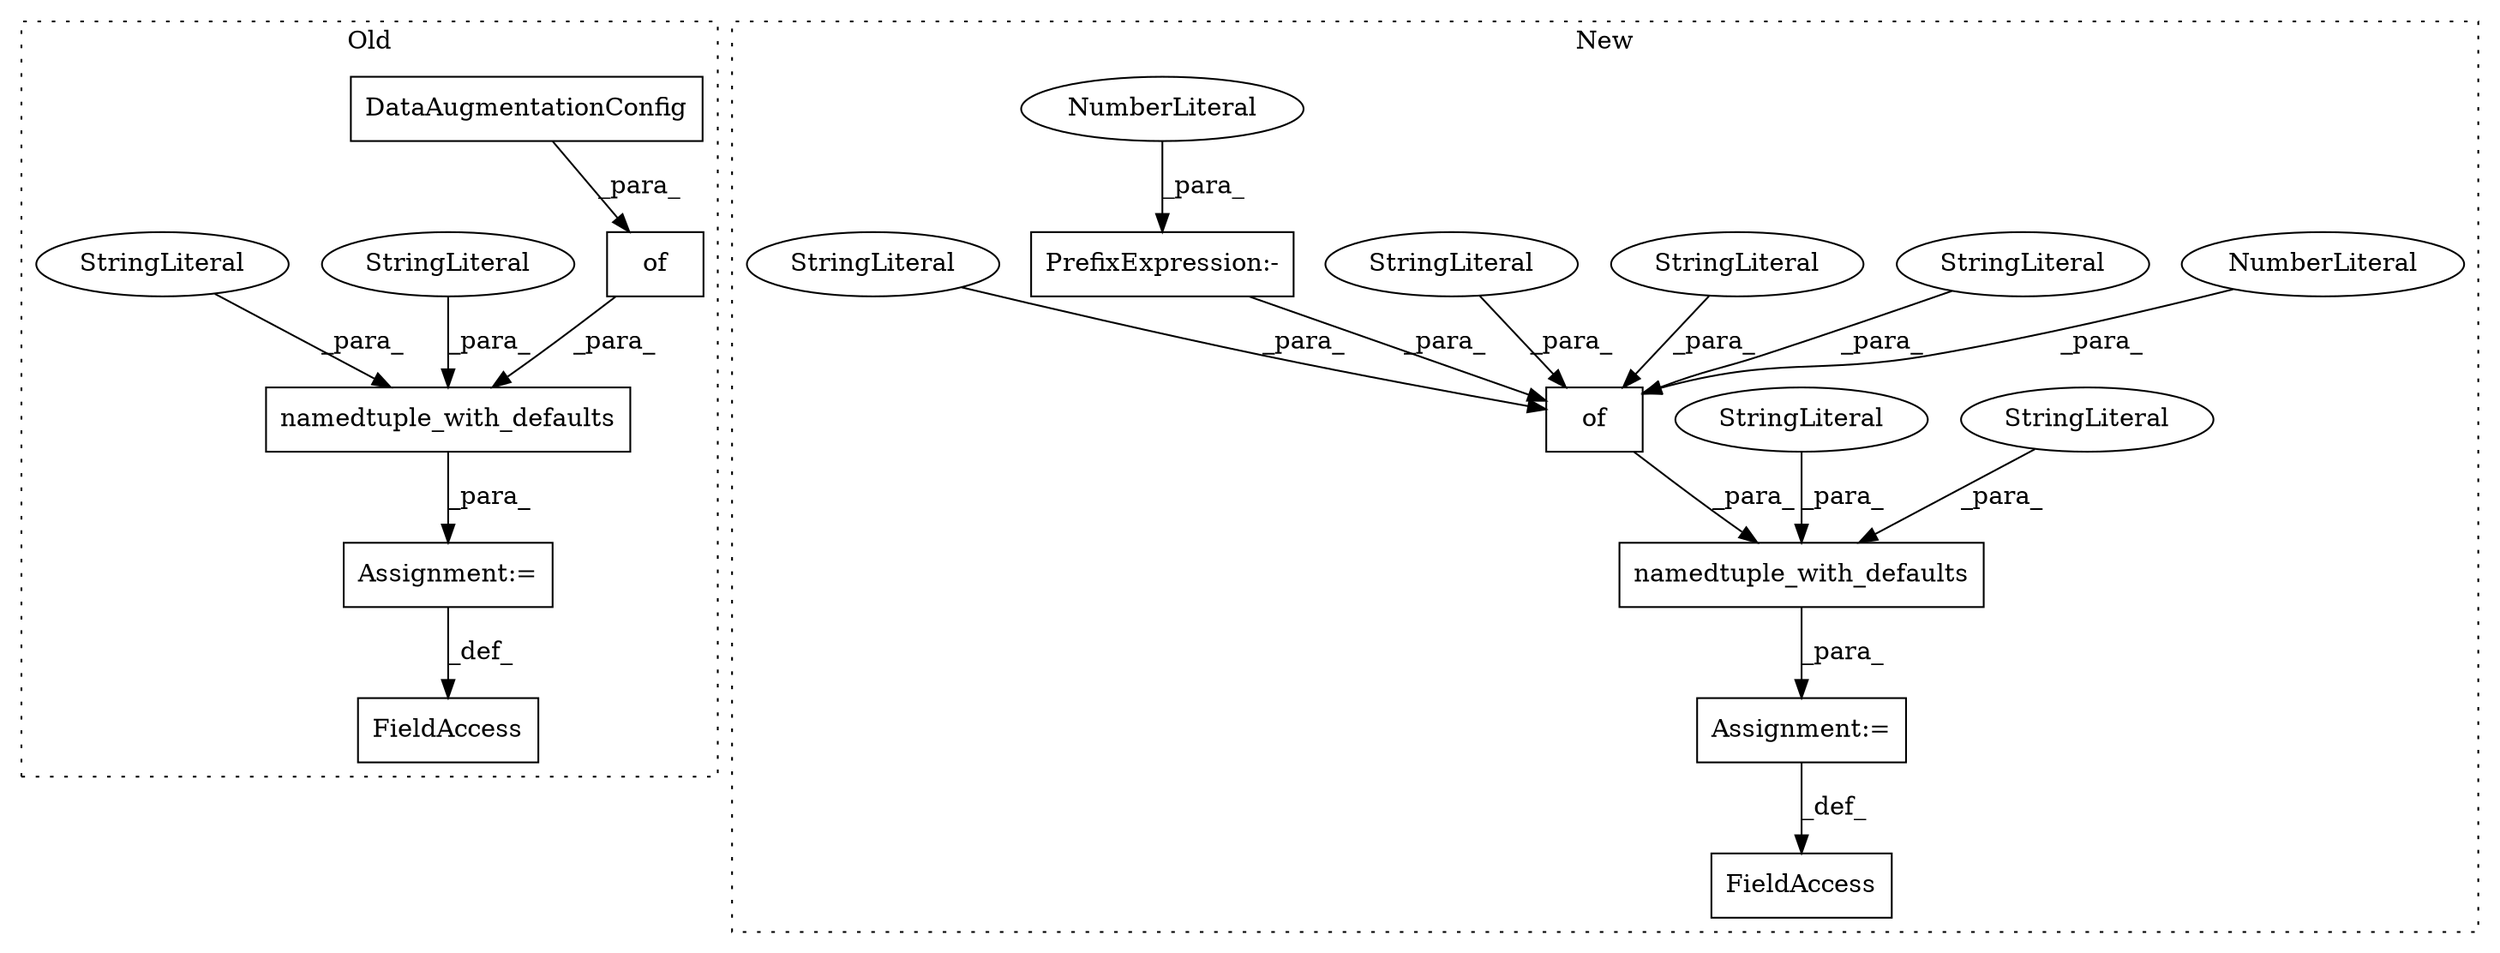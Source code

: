 digraph G {
subgraph cluster0 {
1 [label="DataAugmentationConfig" a="32" s="1112" l="24" shape="box"];
5 [label="namedtuple_with_defaults" a="32" s="996,1137" l="25,1" shape="box"];
7 [label="FieldAccess" a="22" s="968" l="27" shape="box"];
8 [label="of" a="32" s="1082,1136" l="3,1" shape="box"];
11 [label="Assignment:=" a="7" s="995" l="1" shape="box"];
18 [label="StringLiteral" a="45" s="1021" l="29" shape="ellipse"];
19 [label="StringLiteral" a="45" s="1051" l="26" shape="ellipse"];
label = "Old";
style="dotted";
}
subgraph cluster1 {
2 [label="of" a="32" s="1436,1533" l="3,1" shape="box"];
3 [label="NumberLiteral" a="34" s="1502" l="1" shape="ellipse"];
4 [label="namedtuple_with_defaults" a="32" s="1235,1535" l="25,1" shape="box"];
6 [label="FieldAccess" a="22" s="1211" l="23" shape="box"];
9 [label="Assignment:=" a="7" s="1234" l="1" shape="box"];
10 [label="StringLiteral" a="45" s="1260" l="25" shape="ellipse"];
12 [label="StringLiteral" a="45" s="1504" l="14" shape="ellipse"];
13 [label="StringLiteral" a="45" s="1467" l="14" shape="ellipse"];
14 [label="StringLiteral" a="45" s="1482" l="10" shape="ellipse"];
15 [label="PrefixExpression:-" a="38" s="1531" l="1" shape="box"];
16 [label="NumberLiteral" a="34" s="1532" l="1" shape="ellipse"];
17 [label="StringLiteral" a="45" s="1286" l="52" shape="ellipse"];
20 [label="StringLiteral" a="45" s="1446" l="5" shape="ellipse"];
label = "New";
style="dotted";
}
1 -> 8 [label="_para_"];
2 -> 4 [label="_para_"];
3 -> 2 [label="_para_"];
4 -> 9 [label="_para_"];
5 -> 11 [label="_para_"];
8 -> 5 [label="_para_"];
9 -> 6 [label="_def_"];
10 -> 4 [label="_para_"];
11 -> 7 [label="_def_"];
12 -> 2 [label="_para_"];
13 -> 2 [label="_para_"];
14 -> 2 [label="_para_"];
15 -> 2 [label="_para_"];
16 -> 15 [label="_para_"];
17 -> 4 [label="_para_"];
18 -> 5 [label="_para_"];
19 -> 5 [label="_para_"];
20 -> 2 [label="_para_"];
}